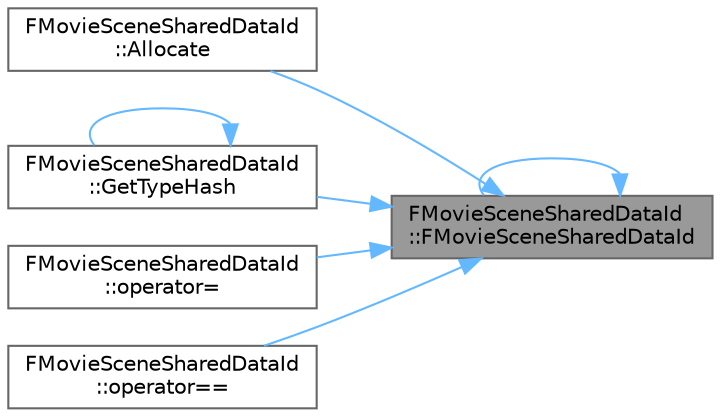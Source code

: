 digraph "FMovieSceneSharedDataId::FMovieSceneSharedDataId"
{
 // INTERACTIVE_SVG=YES
 // LATEX_PDF_SIZE
  bgcolor="transparent";
  edge [fontname=Helvetica,fontsize=10,labelfontname=Helvetica,labelfontsize=10];
  node [fontname=Helvetica,fontsize=10,shape=box,height=0.2,width=0.4];
  rankdir="RL";
  Node1 [id="Node000001",label="FMovieSceneSharedDataId\l::FMovieSceneSharedDataId",height=0.2,width=0.4,color="gray40", fillcolor="grey60", style="filled", fontcolor="black",tooltip=" "];
  Node1 -> Node1 [id="edge1_Node000001_Node000001",dir="back",color="steelblue1",style="solid",tooltip=" "];
  Node1 -> Node2 [id="edge2_Node000001_Node000002",dir="back",color="steelblue1",style="solid",tooltip=" "];
  Node2 [id="Node000002",label="FMovieSceneSharedDataId\l::Allocate",height=0.2,width=0.4,color="grey40", fillcolor="white", style="filled",URL="$db/deb/structFMovieSceneSharedDataId.html#a4ea00b2f8ad72c3329443f79e1dd391f",tooltip="Allocate a new unique identifier."];
  Node1 -> Node3 [id="edge3_Node000001_Node000003",dir="back",color="steelblue1",style="solid",tooltip=" "];
  Node3 [id="Node000003",label="FMovieSceneSharedDataId\l::GetTypeHash",height=0.2,width=0.4,color="grey40", fillcolor="white", style="filled",URL="$db/deb/structFMovieSceneSharedDataId.html#a47d3d0a132c45e82811eb78e786bccbd",tooltip=" "];
  Node3 -> Node3 [id="edge4_Node000003_Node000003",dir="back",color="steelblue1",style="solid",tooltip=" "];
  Node1 -> Node4 [id="edge5_Node000001_Node000004",dir="back",color="steelblue1",style="solid",tooltip=" "];
  Node4 [id="Node000004",label="FMovieSceneSharedDataId\l::operator=",height=0.2,width=0.4,color="grey40", fillcolor="white", style="filled",URL="$db/deb/structFMovieSceneSharedDataId.html#acffa6a1766b71460c94ff9ec4ef93b07",tooltip=" "];
  Node1 -> Node5 [id="edge6_Node000001_Node000005",dir="back",color="steelblue1",style="solid",tooltip=" "];
  Node5 [id="Node000005",label="FMovieSceneSharedDataId\l::operator==",height=0.2,width=0.4,color="grey40", fillcolor="white", style="filled",URL="$db/deb/structFMovieSceneSharedDataId.html#a88ba778c1d47bd5bad7a82a438196b95",tooltip=" "];
}
